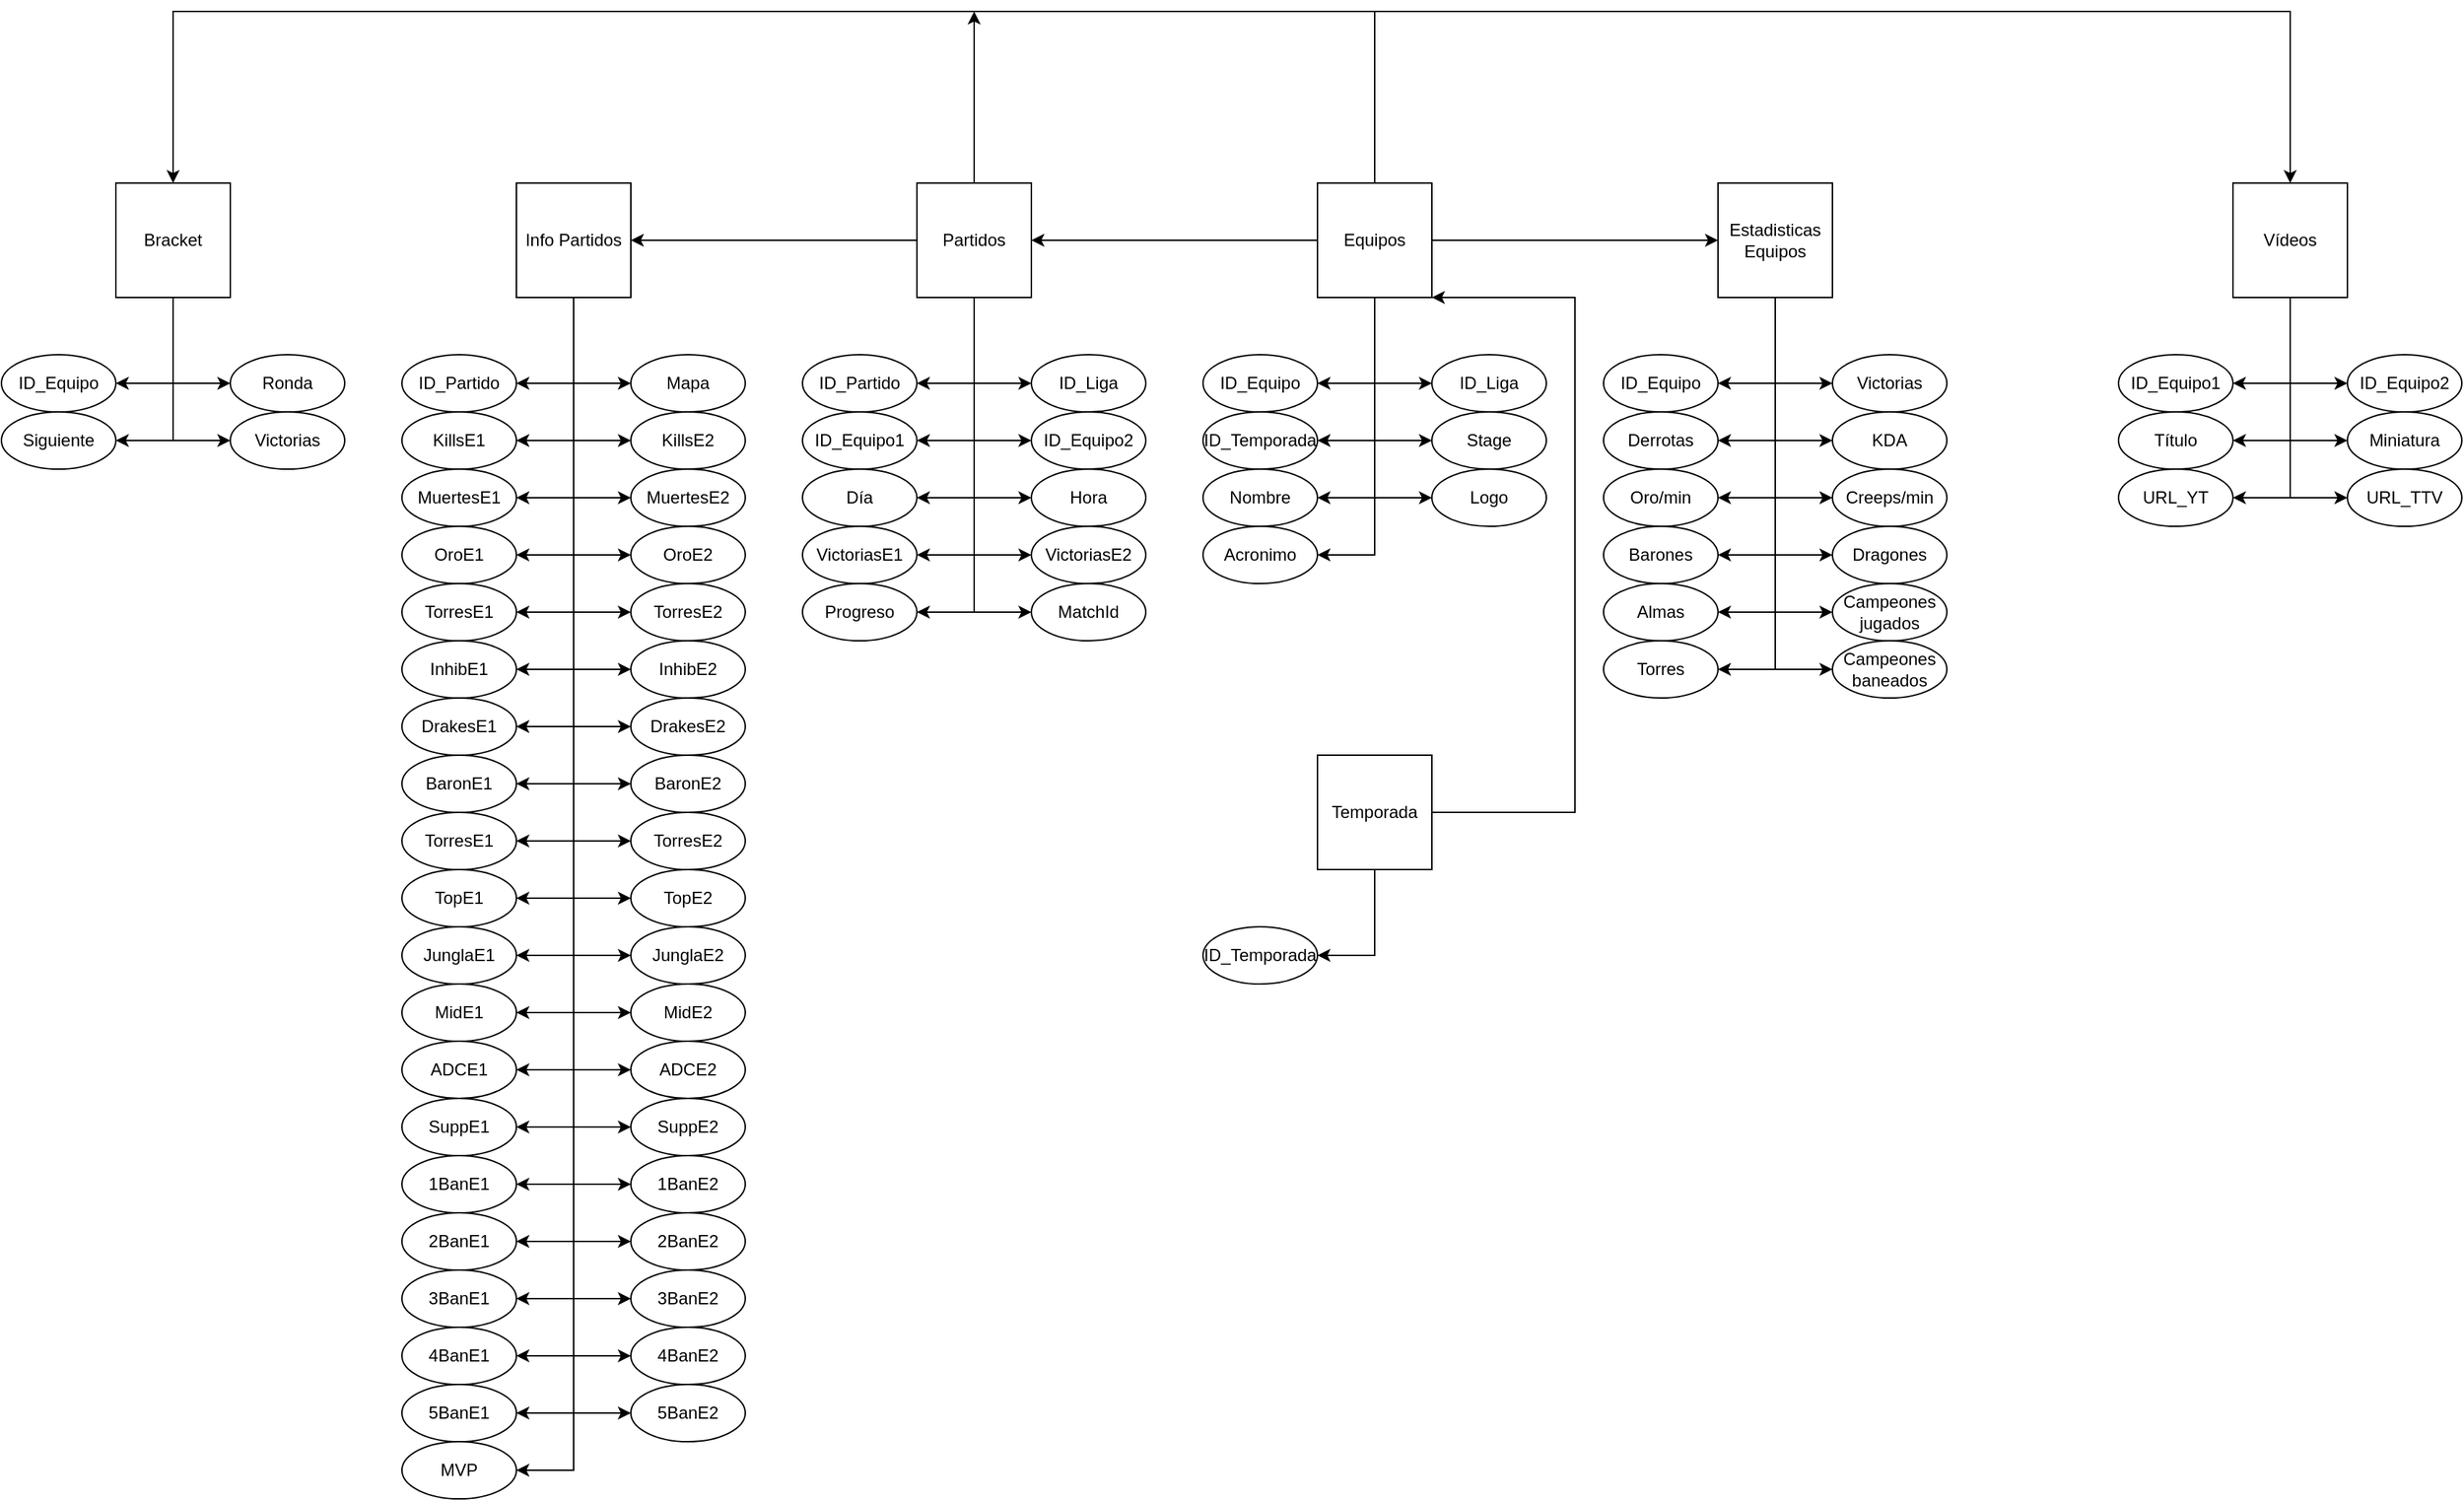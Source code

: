 <mxfile version="21.6.5" type="device">
  <diagram name="Entidad Relación" id="0u6aJtUoeR-ATOwxuQk9">
    <mxGraphModel dx="2568" dy="948" grid="1" gridSize="10" guides="1" tooltips="1" connect="1" arrows="1" fold="1" page="1" pageScale="1" pageWidth="827" pageHeight="1169" math="0" shadow="0">
      <root>
        <mxCell id="0" />
        <mxCell id="1" parent="0" />
        <mxCell id="FZm4dAVfLS0H3GK4Erbv-11" style="edgeStyle=orthogonalEdgeStyle;rounded=0;orthogonalLoop=1;jettySize=auto;html=1;entryX=1;entryY=0.5;entryDx=0;entryDy=0;" edge="1" parent="1" source="FZm4dAVfLS0H3GK4Erbv-1" target="FZm4dAVfLS0H3GK4Erbv-2">
          <mxGeometry relative="1" as="geometry" />
        </mxCell>
        <mxCell id="FZm4dAVfLS0H3GK4Erbv-12" style="edgeStyle=orthogonalEdgeStyle;rounded=0;orthogonalLoop=1;jettySize=auto;html=1;entryX=0;entryY=0.5;entryDx=0;entryDy=0;" edge="1" parent="1" source="FZm4dAVfLS0H3GK4Erbv-1" target="FZm4dAVfLS0H3GK4Erbv-3">
          <mxGeometry relative="1" as="geometry" />
        </mxCell>
        <mxCell id="FZm4dAVfLS0H3GK4Erbv-13" style="edgeStyle=orthogonalEdgeStyle;rounded=0;orthogonalLoop=1;jettySize=auto;html=1;entryX=0;entryY=0.5;entryDx=0;entryDy=0;" edge="1" parent="1" source="FZm4dAVfLS0H3GK4Erbv-1" target="FZm4dAVfLS0H3GK4Erbv-9">
          <mxGeometry relative="1" as="geometry" />
        </mxCell>
        <mxCell id="FZm4dAVfLS0H3GK4Erbv-14" style="edgeStyle=orthogonalEdgeStyle;rounded=0;orthogonalLoop=1;jettySize=auto;html=1;entryX=0;entryY=0.5;entryDx=0;entryDy=0;" edge="1" parent="1" source="FZm4dAVfLS0H3GK4Erbv-1" target="FZm4dAVfLS0H3GK4Erbv-5">
          <mxGeometry relative="1" as="geometry" />
        </mxCell>
        <mxCell id="FZm4dAVfLS0H3GK4Erbv-15" style="edgeStyle=orthogonalEdgeStyle;rounded=0;orthogonalLoop=1;jettySize=auto;html=1;entryX=1;entryY=0.5;entryDx=0;entryDy=0;" edge="1" parent="1" source="FZm4dAVfLS0H3GK4Erbv-1" target="FZm4dAVfLS0H3GK4Erbv-4">
          <mxGeometry relative="1" as="geometry" />
        </mxCell>
        <mxCell id="FZm4dAVfLS0H3GK4Erbv-16" style="edgeStyle=orthogonalEdgeStyle;rounded=0;orthogonalLoop=1;jettySize=auto;html=1;entryX=1;entryY=0.5;entryDx=0;entryDy=0;" edge="1" parent="1" source="FZm4dAVfLS0H3GK4Erbv-1" target="FZm4dAVfLS0H3GK4Erbv-6">
          <mxGeometry relative="1" as="geometry" />
        </mxCell>
        <mxCell id="FZm4dAVfLS0H3GK4Erbv-44" style="edgeStyle=orthogonalEdgeStyle;rounded=0;orthogonalLoop=1;jettySize=auto;html=1;entryX=0;entryY=0.5;entryDx=0;entryDy=0;" edge="1" parent="1" source="FZm4dAVfLS0H3GK4Erbv-1" target="FZm4dAVfLS0H3GK4Erbv-10">
          <mxGeometry relative="1" as="geometry" />
        </mxCell>
        <mxCell id="FZm4dAVfLS0H3GK4Erbv-72" style="edgeStyle=orthogonalEdgeStyle;rounded=0;orthogonalLoop=1;jettySize=auto;html=1;entryX=1;entryY=0.5;entryDx=0;entryDy=0;" edge="1" parent="1" source="FZm4dAVfLS0H3GK4Erbv-1" target="FZm4dAVfLS0H3GK4Erbv-58">
          <mxGeometry relative="1" as="geometry" />
        </mxCell>
        <mxCell id="FZm4dAVfLS0H3GK4Erbv-162" style="edgeStyle=orthogonalEdgeStyle;rounded=0;orthogonalLoop=1;jettySize=auto;html=1;entryX=0.5;entryY=0;entryDx=0;entryDy=0;" edge="1" parent="1" source="FZm4dAVfLS0H3GK4Erbv-1" target="FZm4dAVfLS0H3GK4Erbv-159">
          <mxGeometry relative="1" as="geometry">
            <Array as="points">
              <mxPoint x="240" y="40" />
              <mxPoint x="880" y="40" />
            </Array>
          </mxGeometry>
        </mxCell>
        <mxCell id="FZm4dAVfLS0H3GK4Erbv-176" style="edgeStyle=orthogonalEdgeStyle;rounded=0;orthogonalLoop=1;jettySize=auto;html=1;entryX=0.5;entryY=0;entryDx=0;entryDy=0;" edge="1" parent="1" source="FZm4dAVfLS0H3GK4Erbv-1" target="FZm4dAVfLS0H3GK4Erbv-173">
          <mxGeometry relative="1" as="geometry">
            <Array as="points">
              <mxPoint x="240" y="40" />
              <mxPoint x="-600" y="40" />
            </Array>
          </mxGeometry>
        </mxCell>
        <mxCell id="FZm4dAVfLS0H3GK4Erbv-188" style="edgeStyle=orthogonalEdgeStyle;rounded=0;orthogonalLoop=1;jettySize=auto;html=1;entryX=1;entryY=0.5;entryDx=0;entryDy=0;" edge="1" parent="1" source="FZm4dAVfLS0H3GK4Erbv-1" target="FZm4dAVfLS0H3GK4Erbv-187">
          <mxGeometry relative="1" as="geometry" />
        </mxCell>
        <mxCell id="FZm4dAVfLS0H3GK4Erbv-1" value="Equipos" style="whiteSpace=wrap;html=1;aspect=fixed;" vertex="1" parent="1">
          <mxGeometry x="200" y="160" width="80" height="80" as="geometry" />
        </mxCell>
        <mxCell id="FZm4dAVfLS0H3GK4Erbv-2" value="ID_Equipo" style="ellipse;whiteSpace=wrap;html=1;" vertex="1" parent="1">
          <mxGeometry x="120" y="280" width="80" height="40" as="geometry" />
        </mxCell>
        <mxCell id="FZm4dAVfLS0H3GK4Erbv-3" value="ID_Liga" style="ellipse;whiteSpace=wrap;html=1;" vertex="1" parent="1">
          <mxGeometry x="280" y="280" width="80" height="40" as="geometry" />
        </mxCell>
        <mxCell id="FZm4dAVfLS0H3GK4Erbv-4" value="Nombre" style="ellipse;whiteSpace=wrap;html=1;" vertex="1" parent="1">
          <mxGeometry x="120" y="360" width="80" height="40" as="geometry" />
        </mxCell>
        <mxCell id="FZm4dAVfLS0H3GK4Erbv-5" value="Logo" style="ellipse;whiteSpace=wrap;html=1;" vertex="1" parent="1">
          <mxGeometry x="280" y="360" width="80" height="40" as="geometry" />
        </mxCell>
        <mxCell id="FZm4dAVfLS0H3GK4Erbv-6" value="Acronimo" style="ellipse;whiteSpace=wrap;html=1;" vertex="1" parent="1">
          <mxGeometry x="120" y="400" width="80" height="40" as="geometry" />
        </mxCell>
        <mxCell id="FZm4dAVfLS0H3GK4Erbv-9" value="Stage" style="ellipse;whiteSpace=wrap;html=1;" vertex="1" parent="1">
          <mxGeometry x="280" y="320" width="80" height="40" as="geometry" />
        </mxCell>
        <mxCell id="FZm4dAVfLS0H3GK4Erbv-29" style="edgeStyle=orthogonalEdgeStyle;rounded=0;orthogonalLoop=1;jettySize=auto;html=1;entryX=1;entryY=0.5;entryDx=0;entryDy=0;" edge="1" parent="1" source="FZm4dAVfLS0H3GK4Erbv-10" target="FZm4dAVfLS0H3GK4Erbv-17">
          <mxGeometry relative="1" as="geometry" />
        </mxCell>
        <mxCell id="FZm4dAVfLS0H3GK4Erbv-30" style="edgeStyle=orthogonalEdgeStyle;rounded=0;orthogonalLoop=1;jettySize=auto;html=1;entryX=0;entryY=0.5;entryDx=0;entryDy=0;" edge="1" parent="1" source="FZm4dAVfLS0H3GK4Erbv-10" target="FZm4dAVfLS0H3GK4Erbv-18">
          <mxGeometry relative="1" as="geometry" />
        </mxCell>
        <mxCell id="FZm4dAVfLS0H3GK4Erbv-31" style="edgeStyle=orthogonalEdgeStyle;rounded=0;orthogonalLoop=1;jettySize=auto;html=1;entryX=1;entryY=0.5;entryDx=0;entryDy=0;" edge="1" parent="1" source="FZm4dAVfLS0H3GK4Erbv-10" target="FZm4dAVfLS0H3GK4Erbv-19">
          <mxGeometry relative="1" as="geometry" />
        </mxCell>
        <mxCell id="FZm4dAVfLS0H3GK4Erbv-32" style="edgeStyle=orthogonalEdgeStyle;rounded=0;orthogonalLoop=1;jettySize=auto;html=1;entryX=1;entryY=0.5;entryDx=0;entryDy=0;" edge="1" parent="1" source="FZm4dAVfLS0H3GK4Erbv-10" target="FZm4dAVfLS0H3GK4Erbv-21">
          <mxGeometry relative="1" as="geometry" />
        </mxCell>
        <mxCell id="FZm4dAVfLS0H3GK4Erbv-33" style="edgeStyle=orthogonalEdgeStyle;rounded=0;orthogonalLoop=1;jettySize=auto;html=1;entryX=1;entryY=0.5;entryDx=0;entryDy=0;" edge="1" parent="1" source="FZm4dAVfLS0H3GK4Erbv-10" target="FZm4dAVfLS0H3GK4Erbv-23">
          <mxGeometry relative="1" as="geometry" />
        </mxCell>
        <mxCell id="FZm4dAVfLS0H3GK4Erbv-34" style="edgeStyle=orthogonalEdgeStyle;rounded=0;orthogonalLoop=1;jettySize=auto;html=1;entryX=1;entryY=0.5;entryDx=0;entryDy=0;" edge="1" parent="1" source="FZm4dAVfLS0H3GK4Erbv-10" target="FZm4dAVfLS0H3GK4Erbv-25">
          <mxGeometry relative="1" as="geometry" />
        </mxCell>
        <mxCell id="FZm4dAVfLS0H3GK4Erbv-35" style="edgeStyle=orthogonalEdgeStyle;rounded=0;orthogonalLoop=1;jettySize=auto;html=1;entryX=1;entryY=0.5;entryDx=0;entryDy=0;" edge="1" parent="1" source="FZm4dAVfLS0H3GK4Erbv-10" target="FZm4dAVfLS0H3GK4Erbv-27">
          <mxGeometry relative="1" as="geometry" />
        </mxCell>
        <mxCell id="FZm4dAVfLS0H3GK4Erbv-36" style="edgeStyle=orthogonalEdgeStyle;rounded=0;orthogonalLoop=1;jettySize=auto;html=1;entryX=0;entryY=0.5;entryDx=0;entryDy=0;" edge="1" parent="1" source="FZm4dAVfLS0H3GK4Erbv-10" target="FZm4dAVfLS0H3GK4Erbv-22">
          <mxGeometry relative="1" as="geometry" />
        </mxCell>
        <mxCell id="FZm4dAVfLS0H3GK4Erbv-37" style="edgeStyle=orthogonalEdgeStyle;rounded=0;orthogonalLoop=1;jettySize=auto;html=1;entryX=0;entryY=0.5;entryDx=0;entryDy=0;" edge="1" parent="1" source="FZm4dAVfLS0H3GK4Erbv-10" target="FZm4dAVfLS0H3GK4Erbv-20">
          <mxGeometry relative="1" as="geometry" />
        </mxCell>
        <mxCell id="FZm4dAVfLS0H3GK4Erbv-38" style="edgeStyle=orthogonalEdgeStyle;rounded=0;orthogonalLoop=1;jettySize=auto;html=1;entryX=0;entryY=0.5;entryDx=0;entryDy=0;" edge="1" parent="1" source="FZm4dAVfLS0H3GK4Erbv-10" target="FZm4dAVfLS0H3GK4Erbv-24">
          <mxGeometry relative="1" as="geometry" />
        </mxCell>
        <mxCell id="FZm4dAVfLS0H3GK4Erbv-42" style="edgeStyle=orthogonalEdgeStyle;rounded=0;orthogonalLoop=1;jettySize=auto;html=1;entryX=0;entryY=0.5;entryDx=0;entryDy=0;" edge="1" parent="1" source="FZm4dAVfLS0H3GK4Erbv-10" target="FZm4dAVfLS0H3GK4Erbv-40">
          <mxGeometry relative="1" as="geometry" />
        </mxCell>
        <mxCell id="FZm4dAVfLS0H3GK4Erbv-96" style="edgeStyle=orthogonalEdgeStyle;rounded=0;orthogonalLoop=1;jettySize=auto;html=1;entryX=0;entryY=0.5;entryDx=0;entryDy=0;" edge="1" parent="1" source="FZm4dAVfLS0H3GK4Erbv-10" target="FZm4dAVfLS0H3GK4Erbv-41">
          <mxGeometry relative="1" as="geometry" />
        </mxCell>
        <mxCell id="FZm4dAVfLS0H3GK4Erbv-10" value="Estadisticas&lt;br&gt;Equipos" style="whiteSpace=wrap;html=1;aspect=fixed;" vertex="1" parent="1">
          <mxGeometry x="480" y="160" width="80" height="80" as="geometry" />
        </mxCell>
        <mxCell id="FZm4dAVfLS0H3GK4Erbv-17" value="ID_Equipo" style="ellipse;whiteSpace=wrap;html=1;" vertex="1" parent="1">
          <mxGeometry x="400" y="280" width="80" height="40" as="geometry" />
        </mxCell>
        <mxCell id="FZm4dAVfLS0H3GK4Erbv-18" value="Victorias" style="ellipse;whiteSpace=wrap;html=1;" vertex="1" parent="1">
          <mxGeometry x="560" y="280" width="80" height="40" as="geometry" />
        </mxCell>
        <mxCell id="FZm4dAVfLS0H3GK4Erbv-19" value="Derrotas" style="ellipse;whiteSpace=wrap;html=1;" vertex="1" parent="1">
          <mxGeometry x="400" y="320" width="80" height="40" as="geometry" />
        </mxCell>
        <mxCell id="FZm4dAVfLS0H3GK4Erbv-20" value="Creeps/min" style="ellipse;whiteSpace=wrap;html=1;" vertex="1" parent="1">
          <mxGeometry x="560" y="360" width="80" height="40" as="geometry" />
        </mxCell>
        <mxCell id="FZm4dAVfLS0H3GK4Erbv-21" value="Oro/min" style="ellipse;whiteSpace=wrap;html=1;" vertex="1" parent="1">
          <mxGeometry x="400" y="360" width="80" height="40" as="geometry" />
        </mxCell>
        <mxCell id="FZm4dAVfLS0H3GK4Erbv-22" value="KDA" style="ellipse;whiteSpace=wrap;html=1;" vertex="1" parent="1">
          <mxGeometry x="560" y="320" width="80" height="40" as="geometry" />
        </mxCell>
        <mxCell id="FZm4dAVfLS0H3GK4Erbv-23" value="Barones" style="ellipse;whiteSpace=wrap;html=1;" vertex="1" parent="1">
          <mxGeometry x="400" y="400" width="80" height="40" as="geometry" />
        </mxCell>
        <mxCell id="FZm4dAVfLS0H3GK4Erbv-24" value="Dragones" style="ellipse;whiteSpace=wrap;html=1;" vertex="1" parent="1">
          <mxGeometry x="560" y="400" width="80" height="40" as="geometry" />
        </mxCell>
        <mxCell id="FZm4dAVfLS0H3GK4Erbv-25" value="Almas" style="ellipse;whiteSpace=wrap;html=1;" vertex="1" parent="1">
          <mxGeometry x="400" y="440" width="80" height="40" as="geometry" />
        </mxCell>
        <mxCell id="FZm4dAVfLS0H3GK4Erbv-27" value="Torres" style="ellipse;whiteSpace=wrap;html=1;" vertex="1" parent="1">
          <mxGeometry x="400" y="480" width="80" height="40" as="geometry" />
        </mxCell>
        <mxCell id="FZm4dAVfLS0H3GK4Erbv-40" value="Campeones jugados" style="ellipse;whiteSpace=wrap;html=1;" vertex="1" parent="1">
          <mxGeometry x="560" y="440" width="80" height="40" as="geometry" />
        </mxCell>
        <mxCell id="FZm4dAVfLS0H3GK4Erbv-41" value="Campeones baneados" style="ellipse;whiteSpace=wrap;html=1;" vertex="1" parent="1">
          <mxGeometry x="560" y="480" width="80" height="40" as="geometry" />
        </mxCell>
        <mxCell id="FZm4dAVfLS0H3GK4Erbv-45" style="edgeStyle=orthogonalEdgeStyle;rounded=0;orthogonalLoop=1;jettySize=auto;html=1;entryX=1;entryY=0.5;entryDx=0;entryDy=0;" edge="1" parent="1" source="FZm4dAVfLS0H3GK4Erbv-58" target="FZm4dAVfLS0H3GK4Erbv-59">
          <mxGeometry relative="1" as="geometry" />
        </mxCell>
        <mxCell id="FZm4dAVfLS0H3GK4Erbv-46" style="edgeStyle=orthogonalEdgeStyle;rounded=0;orthogonalLoop=1;jettySize=auto;html=1;entryX=0;entryY=0.5;entryDx=0;entryDy=0;" edge="1" parent="1" source="FZm4dAVfLS0H3GK4Erbv-58" target="FZm4dAVfLS0H3GK4Erbv-60">
          <mxGeometry relative="1" as="geometry" />
        </mxCell>
        <mxCell id="FZm4dAVfLS0H3GK4Erbv-47" style="edgeStyle=orthogonalEdgeStyle;rounded=0;orthogonalLoop=1;jettySize=auto;html=1;entryX=1;entryY=0.5;entryDx=0;entryDy=0;" edge="1" parent="1" source="FZm4dAVfLS0H3GK4Erbv-58" target="FZm4dAVfLS0H3GK4Erbv-61">
          <mxGeometry relative="1" as="geometry" />
        </mxCell>
        <mxCell id="FZm4dAVfLS0H3GK4Erbv-48" style="edgeStyle=orthogonalEdgeStyle;rounded=0;orthogonalLoop=1;jettySize=auto;html=1;entryX=1;entryY=0.5;entryDx=0;entryDy=0;" edge="1" parent="1" source="FZm4dAVfLS0H3GK4Erbv-58" target="FZm4dAVfLS0H3GK4Erbv-63">
          <mxGeometry relative="1" as="geometry" />
        </mxCell>
        <mxCell id="FZm4dAVfLS0H3GK4Erbv-49" style="edgeStyle=orthogonalEdgeStyle;rounded=0;orthogonalLoop=1;jettySize=auto;html=1;entryX=1;entryY=0.5;entryDx=0;entryDy=0;" edge="1" parent="1" source="FZm4dAVfLS0H3GK4Erbv-58" target="FZm4dAVfLS0H3GK4Erbv-65">
          <mxGeometry relative="1" as="geometry" />
        </mxCell>
        <mxCell id="FZm4dAVfLS0H3GK4Erbv-52" style="edgeStyle=orthogonalEdgeStyle;rounded=0;orthogonalLoop=1;jettySize=auto;html=1;entryX=0;entryY=0.5;entryDx=0;entryDy=0;" edge="1" parent="1" source="FZm4dAVfLS0H3GK4Erbv-58" target="FZm4dAVfLS0H3GK4Erbv-64">
          <mxGeometry relative="1" as="geometry" />
        </mxCell>
        <mxCell id="FZm4dAVfLS0H3GK4Erbv-53" style="edgeStyle=orthogonalEdgeStyle;rounded=0;orthogonalLoop=1;jettySize=auto;html=1;entryX=0;entryY=0.5;entryDx=0;entryDy=0;" edge="1" parent="1" source="FZm4dAVfLS0H3GK4Erbv-58" target="FZm4dAVfLS0H3GK4Erbv-62">
          <mxGeometry relative="1" as="geometry" />
        </mxCell>
        <mxCell id="FZm4dAVfLS0H3GK4Erbv-55" style="edgeStyle=orthogonalEdgeStyle;rounded=0;orthogonalLoop=1;jettySize=auto;html=1;entryX=0;entryY=0.5;entryDx=0;entryDy=0;" edge="1" parent="1" source="FZm4dAVfLS0H3GK4Erbv-58" target="FZm4dAVfLS0H3GK4Erbv-69">
          <mxGeometry relative="1" as="geometry" />
        </mxCell>
        <mxCell id="FZm4dAVfLS0H3GK4Erbv-73" style="edgeStyle=orthogonalEdgeStyle;rounded=0;orthogonalLoop=1;jettySize=auto;html=1;entryX=1;entryY=0.5;entryDx=0;entryDy=0;" edge="1" parent="1" source="FZm4dAVfLS0H3GK4Erbv-58" target="FZm4dAVfLS0H3GK4Erbv-66">
          <mxGeometry relative="1" as="geometry" />
        </mxCell>
        <mxCell id="FZm4dAVfLS0H3GK4Erbv-75" style="edgeStyle=orthogonalEdgeStyle;rounded=0;orthogonalLoop=1;jettySize=auto;html=1;entryX=0;entryY=0.5;entryDx=0;entryDy=0;" edge="1" parent="1" source="FZm4dAVfLS0H3GK4Erbv-58" target="FZm4dAVfLS0H3GK4Erbv-67">
          <mxGeometry relative="1" as="geometry" />
        </mxCell>
        <mxCell id="FZm4dAVfLS0H3GK4Erbv-77" style="edgeStyle=orthogonalEdgeStyle;rounded=0;orthogonalLoop=1;jettySize=auto;html=1;entryX=1;entryY=0.5;entryDx=0;entryDy=0;" edge="1" parent="1" source="FZm4dAVfLS0H3GK4Erbv-58" target="FZm4dAVfLS0H3GK4Erbv-76">
          <mxGeometry relative="1" as="geometry" />
        </mxCell>
        <mxCell id="FZm4dAVfLS0H3GK4Erbv-177" style="edgeStyle=orthogonalEdgeStyle;rounded=0;orthogonalLoop=1;jettySize=auto;html=1;" edge="1" parent="1" source="FZm4dAVfLS0H3GK4Erbv-58">
          <mxGeometry relative="1" as="geometry">
            <mxPoint x="-40" y="40.0" as="targetPoint" />
          </mxGeometry>
        </mxCell>
        <mxCell id="FZm4dAVfLS0H3GK4Erbv-58" value="Partidos" style="whiteSpace=wrap;html=1;aspect=fixed;" vertex="1" parent="1">
          <mxGeometry x="-80" y="160" width="80" height="80" as="geometry" />
        </mxCell>
        <mxCell id="FZm4dAVfLS0H3GK4Erbv-59" value="ID_Equipo1" style="ellipse;whiteSpace=wrap;html=1;" vertex="1" parent="1">
          <mxGeometry x="-160" y="320" width="80" height="40" as="geometry" />
        </mxCell>
        <mxCell id="FZm4dAVfLS0H3GK4Erbv-60" value="ID_Equipo2" style="ellipse;whiteSpace=wrap;html=1;" vertex="1" parent="1">
          <mxGeometry y="320" width="80" height="40" as="geometry" />
        </mxCell>
        <mxCell id="FZm4dAVfLS0H3GK4Erbv-61" value="Día" style="ellipse;whiteSpace=wrap;html=1;" vertex="1" parent="1">
          <mxGeometry x="-160" y="360" width="80" height="40" as="geometry" />
        </mxCell>
        <mxCell id="FZm4dAVfLS0H3GK4Erbv-62" value="VictoriasE2" style="ellipse;whiteSpace=wrap;html=1;" vertex="1" parent="1">
          <mxGeometry y="400" width="80" height="40" as="geometry" />
        </mxCell>
        <mxCell id="FZm4dAVfLS0H3GK4Erbv-63" value="VictoriasE1" style="ellipse;whiteSpace=wrap;html=1;" vertex="1" parent="1">
          <mxGeometry x="-160" y="400" width="80" height="40" as="geometry" />
        </mxCell>
        <mxCell id="FZm4dAVfLS0H3GK4Erbv-64" value="Hora" style="ellipse;whiteSpace=wrap;html=1;" vertex="1" parent="1">
          <mxGeometry y="360" width="80" height="40" as="geometry" />
        </mxCell>
        <mxCell id="FZm4dAVfLS0H3GK4Erbv-65" value="Progreso" style="ellipse;whiteSpace=wrap;html=1;" vertex="1" parent="1">
          <mxGeometry x="-160" y="440" width="80" height="40" as="geometry" />
        </mxCell>
        <mxCell id="FZm4dAVfLS0H3GK4Erbv-66" value="ID_Partido" style="ellipse;whiteSpace=wrap;html=1;" vertex="1" parent="1">
          <mxGeometry x="-160" y="280" width="80" height="40" as="geometry" />
        </mxCell>
        <mxCell id="FZm4dAVfLS0H3GK4Erbv-67" value="ID_Liga" style="ellipse;whiteSpace=wrap;html=1;" vertex="1" parent="1">
          <mxGeometry y="280" width="80" height="40" as="geometry" />
        </mxCell>
        <mxCell id="FZm4dAVfLS0H3GK4Erbv-69" value="MatchId" style="ellipse;whiteSpace=wrap;html=1;" vertex="1" parent="1">
          <mxGeometry y="440" width="80" height="40" as="geometry" />
        </mxCell>
        <mxCell id="FZm4dAVfLS0H3GK4Erbv-118" style="edgeStyle=orthogonalEdgeStyle;rounded=0;orthogonalLoop=1;jettySize=auto;html=1;entryX=0;entryY=0.5;entryDx=0;entryDy=0;" edge="1" parent="1" source="FZm4dAVfLS0H3GK4Erbv-76" target="FZm4dAVfLS0H3GK4Erbv-86">
          <mxGeometry relative="1" as="geometry" />
        </mxCell>
        <mxCell id="FZm4dAVfLS0H3GK4Erbv-119" style="edgeStyle=orthogonalEdgeStyle;rounded=0;orthogonalLoop=1;jettySize=auto;html=1;entryX=0;entryY=0.5;entryDx=0;entryDy=0;" edge="1" parent="1" source="FZm4dAVfLS0H3GK4Erbv-76" target="FZm4dAVfLS0H3GK4Erbv-79">
          <mxGeometry relative="1" as="geometry" />
        </mxCell>
        <mxCell id="FZm4dAVfLS0H3GK4Erbv-120" style="edgeStyle=orthogonalEdgeStyle;rounded=0;orthogonalLoop=1;jettySize=auto;html=1;entryX=0;entryY=0.5;entryDx=0;entryDy=0;" edge="1" parent="1" source="FZm4dAVfLS0H3GK4Erbv-76" target="FZm4dAVfLS0H3GK4Erbv-83">
          <mxGeometry relative="1" as="geometry" />
        </mxCell>
        <mxCell id="FZm4dAVfLS0H3GK4Erbv-121" style="edgeStyle=orthogonalEdgeStyle;rounded=0;orthogonalLoop=1;jettySize=auto;html=1;entryX=0;entryY=0.5;entryDx=0;entryDy=0;" edge="1" parent="1" source="FZm4dAVfLS0H3GK4Erbv-76" target="FZm4dAVfLS0H3GK4Erbv-81">
          <mxGeometry relative="1" as="geometry" />
        </mxCell>
        <mxCell id="FZm4dAVfLS0H3GK4Erbv-122" style="edgeStyle=orthogonalEdgeStyle;rounded=0;orthogonalLoop=1;jettySize=auto;html=1;entryX=0;entryY=0.5;entryDx=0;entryDy=0;" edge="1" parent="1" source="FZm4dAVfLS0H3GK4Erbv-76" target="FZm4dAVfLS0H3GK4Erbv-87">
          <mxGeometry relative="1" as="geometry" />
        </mxCell>
        <mxCell id="FZm4dAVfLS0H3GK4Erbv-123" style="edgeStyle=orthogonalEdgeStyle;rounded=0;orthogonalLoop=1;jettySize=auto;html=1;entryX=0;entryY=0.5;entryDx=0;entryDy=0;" edge="1" parent="1" source="FZm4dAVfLS0H3GK4Erbv-76" target="FZm4dAVfLS0H3GK4Erbv-89">
          <mxGeometry relative="1" as="geometry" />
        </mxCell>
        <mxCell id="FZm4dAVfLS0H3GK4Erbv-124" style="edgeStyle=orthogonalEdgeStyle;rounded=0;orthogonalLoop=1;jettySize=auto;html=1;entryX=0;entryY=0.5;entryDx=0;entryDy=0;" edge="1" parent="1" source="FZm4dAVfLS0H3GK4Erbv-76" target="FZm4dAVfLS0H3GK4Erbv-93">
          <mxGeometry relative="1" as="geometry" />
        </mxCell>
        <mxCell id="FZm4dAVfLS0H3GK4Erbv-125" style="edgeStyle=orthogonalEdgeStyle;rounded=0;orthogonalLoop=1;jettySize=auto;html=1;entryX=0;entryY=0.5;entryDx=0;entryDy=0;" edge="1" parent="1" source="FZm4dAVfLS0H3GK4Erbv-76" target="FZm4dAVfLS0H3GK4Erbv-91">
          <mxGeometry relative="1" as="geometry" />
        </mxCell>
        <mxCell id="FZm4dAVfLS0H3GK4Erbv-126" style="edgeStyle=orthogonalEdgeStyle;rounded=0;orthogonalLoop=1;jettySize=auto;html=1;entryX=0;entryY=0.5;entryDx=0;entryDy=0;" edge="1" parent="1" source="FZm4dAVfLS0H3GK4Erbv-76" target="FZm4dAVfLS0H3GK4Erbv-95">
          <mxGeometry relative="1" as="geometry" />
        </mxCell>
        <mxCell id="FZm4dAVfLS0H3GK4Erbv-127" style="edgeStyle=orthogonalEdgeStyle;rounded=0;orthogonalLoop=1;jettySize=auto;html=1;entryX=0;entryY=0.5;entryDx=0;entryDy=0;" edge="1" parent="1" source="FZm4dAVfLS0H3GK4Erbv-76" target="FZm4dAVfLS0H3GK4Erbv-107">
          <mxGeometry relative="1" as="geometry" />
        </mxCell>
        <mxCell id="FZm4dAVfLS0H3GK4Erbv-128" style="edgeStyle=orthogonalEdgeStyle;rounded=0;orthogonalLoop=1;jettySize=auto;html=1;entryX=0;entryY=0.5;entryDx=0;entryDy=0;" edge="1" parent="1" source="FZm4dAVfLS0H3GK4Erbv-76" target="FZm4dAVfLS0H3GK4Erbv-108">
          <mxGeometry relative="1" as="geometry" />
        </mxCell>
        <mxCell id="FZm4dAVfLS0H3GK4Erbv-129" style="edgeStyle=orthogonalEdgeStyle;rounded=0;orthogonalLoop=1;jettySize=auto;html=1;entryX=0;entryY=0.5;entryDx=0;entryDy=0;" edge="1" parent="1" source="FZm4dAVfLS0H3GK4Erbv-76" target="FZm4dAVfLS0H3GK4Erbv-109">
          <mxGeometry relative="1" as="geometry" />
        </mxCell>
        <mxCell id="FZm4dAVfLS0H3GK4Erbv-130" style="edgeStyle=orthogonalEdgeStyle;rounded=0;orthogonalLoop=1;jettySize=auto;html=1;entryX=0;entryY=0.5;entryDx=0;entryDy=0;" edge="1" parent="1" source="FZm4dAVfLS0H3GK4Erbv-76" target="FZm4dAVfLS0H3GK4Erbv-110">
          <mxGeometry relative="1" as="geometry" />
        </mxCell>
        <mxCell id="FZm4dAVfLS0H3GK4Erbv-131" style="edgeStyle=orthogonalEdgeStyle;rounded=0;orthogonalLoop=1;jettySize=auto;html=1;entryX=0;entryY=0.5;entryDx=0;entryDy=0;" edge="1" parent="1" source="FZm4dAVfLS0H3GK4Erbv-76" target="FZm4dAVfLS0H3GK4Erbv-111">
          <mxGeometry relative="1" as="geometry" />
        </mxCell>
        <mxCell id="FZm4dAVfLS0H3GK4Erbv-132" style="edgeStyle=orthogonalEdgeStyle;rounded=0;orthogonalLoop=1;jettySize=auto;html=1;entryX=0;entryY=0.5;entryDx=0;entryDy=0;" edge="1" parent="1" source="FZm4dAVfLS0H3GK4Erbv-76" target="FZm4dAVfLS0H3GK4Erbv-112">
          <mxGeometry relative="1" as="geometry" />
        </mxCell>
        <mxCell id="FZm4dAVfLS0H3GK4Erbv-133" style="edgeStyle=orthogonalEdgeStyle;rounded=0;orthogonalLoop=1;jettySize=auto;html=1;entryX=0;entryY=0.5;entryDx=0;entryDy=0;" edge="1" parent="1" source="FZm4dAVfLS0H3GK4Erbv-76" target="FZm4dAVfLS0H3GK4Erbv-113">
          <mxGeometry relative="1" as="geometry" />
        </mxCell>
        <mxCell id="FZm4dAVfLS0H3GK4Erbv-134" style="edgeStyle=orthogonalEdgeStyle;rounded=0;orthogonalLoop=1;jettySize=auto;html=1;entryX=0;entryY=0.5;entryDx=0;entryDy=0;" edge="1" parent="1" source="FZm4dAVfLS0H3GK4Erbv-76" target="FZm4dAVfLS0H3GK4Erbv-114">
          <mxGeometry relative="1" as="geometry" />
        </mxCell>
        <mxCell id="FZm4dAVfLS0H3GK4Erbv-135" style="edgeStyle=orthogonalEdgeStyle;rounded=0;orthogonalLoop=1;jettySize=auto;html=1;entryX=0;entryY=0.5;entryDx=0;entryDy=0;" edge="1" parent="1" source="FZm4dAVfLS0H3GK4Erbv-76" target="FZm4dAVfLS0H3GK4Erbv-115">
          <mxGeometry relative="1" as="geometry" />
        </mxCell>
        <mxCell id="FZm4dAVfLS0H3GK4Erbv-136" style="edgeStyle=orthogonalEdgeStyle;rounded=0;orthogonalLoop=1;jettySize=auto;html=1;entryX=0;entryY=0.5;entryDx=0;entryDy=0;" edge="1" parent="1" source="FZm4dAVfLS0H3GK4Erbv-76" target="FZm4dAVfLS0H3GK4Erbv-116">
          <mxGeometry relative="1" as="geometry" />
        </mxCell>
        <mxCell id="FZm4dAVfLS0H3GK4Erbv-137" style="edgeStyle=orthogonalEdgeStyle;rounded=0;orthogonalLoop=1;jettySize=auto;html=1;entryX=1;entryY=0.5;entryDx=0;entryDy=0;" edge="1" parent="1" source="FZm4dAVfLS0H3GK4Erbv-76" target="FZm4dAVfLS0H3GK4Erbv-106">
          <mxGeometry relative="1" as="geometry" />
        </mxCell>
        <mxCell id="FZm4dAVfLS0H3GK4Erbv-138" style="edgeStyle=orthogonalEdgeStyle;rounded=0;orthogonalLoop=1;jettySize=auto;html=1;entryX=1;entryY=0.5;entryDx=0;entryDy=0;" edge="1" parent="1" source="FZm4dAVfLS0H3GK4Erbv-76" target="FZm4dAVfLS0H3GK4Erbv-105">
          <mxGeometry relative="1" as="geometry" />
        </mxCell>
        <mxCell id="FZm4dAVfLS0H3GK4Erbv-139" style="edgeStyle=orthogonalEdgeStyle;rounded=0;orthogonalLoop=1;jettySize=auto;html=1;entryX=1;entryY=0.5;entryDx=0;entryDy=0;" edge="1" parent="1" source="FZm4dAVfLS0H3GK4Erbv-76" target="FZm4dAVfLS0H3GK4Erbv-104">
          <mxGeometry relative="1" as="geometry" />
        </mxCell>
        <mxCell id="FZm4dAVfLS0H3GK4Erbv-140" style="edgeStyle=orthogonalEdgeStyle;rounded=0;orthogonalLoop=1;jettySize=auto;html=1;entryX=1;entryY=0.5;entryDx=0;entryDy=0;" edge="1" parent="1" source="FZm4dAVfLS0H3GK4Erbv-76" target="FZm4dAVfLS0H3GK4Erbv-103">
          <mxGeometry relative="1" as="geometry" />
        </mxCell>
        <mxCell id="FZm4dAVfLS0H3GK4Erbv-141" style="edgeStyle=orthogonalEdgeStyle;rounded=0;orthogonalLoop=1;jettySize=auto;html=1;entryX=1;entryY=0.5;entryDx=0;entryDy=0;" edge="1" parent="1" source="FZm4dAVfLS0H3GK4Erbv-76" target="FZm4dAVfLS0H3GK4Erbv-102">
          <mxGeometry relative="1" as="geometry" />
        </mxCell>
        <mxCell id="FZm4dAVfLS0H3GK4Erbv-142" style="edgeStyle=orthogonalEdgeStyle;rounded=0;orthogonalLoop=1;jettySize=auto;html=1;entryX=1;entryY=0.5;entryDx=0;entryDy=0;" edge="1" parent="1" source="FZm4dAVfLS0H3GK4Erbv-76" target="FZm4dAVfLS0H3GK4Erbv-101">
          <mxGeometry relative="1" as="geometry" />
        </mxCell>
        <mxCell id="FZm4dAVfLS0H3GK4Erbv-143" style="edgeStyle=orthogonalEdgeStyle;rounded=0;orthogonalLoop=1;jettySize=auto;html=1;entryX=1;entryY=0.5;entryDx=0;entryDy=0;" edge="1" parent="1" source="FZm4dAVfLS0H3GK4Erbv-76" target="FZm4dAVfLS0H3GK4Erbv-100">
          <mxGeometry relative="1" as="geometry" />
        </mxCell>
        <mxCell id="FZm4dAVfLS0H3GK4Erbv-144" style="edgeStyle=orthogonalEdgeStyle;rounded=0;orthogonalLoop=1;jettySize=auto;html=1;entryX=1;entryY=0.5;entryDx=0;entryDy=0;" edge="1" parent="1" source="FZm4dAVfLS0H3GK4Erbv-76" target="FZm4dAVfLS0H3GK4Erbv-99">
          <mxGeometry relative="1" as="geometry" />
        </mxCell>
        <mxCell id="FZm4dAVfLS0H3GK4Erbv-145" style="edgeStyle=orthogonalEdgeStyle;rounded=0;orthogonalLoop=1;jettySize=auto;html=1;entryX=1;entryY=0.5;entryDx=0;entryDy=0;" edge="1" parent="1" source="FZm4dAVfLS0H3GK4Erbv-76" target="FZm4dAVfLS0H3GK4Erbv-98">
          <mxGeometry relative="1" as="geometry" />
        </mxCell>
        <mxCell id="FZm4dAVfLS0H3GK4Erbv-146" style="edgeStyle=orthogonalEdgeStyle;rounded=0;orthogonalLoop=1;jettySize=auto;html=1;entryX=1;entryY=0.5;entryDx=0;entryDy=0;" edge="1" parent="1" source="FZm4dAVfLS0H3GK4Erbv-76" target="FZm4dAVfLS0H3GK4Erbv-97">
          <mxGeometry relative="1" as="geometry" />
        </mxCell>
        <mxCell id="FZm4dAVfLS0H3GK4Erbv-147" style="edgeStyle=orthogonalEdgeStyle;rounded=0;orthogonalLoop=1;jettySize=auto;html=1;entryX=1;entryY=0.5;entryDx=0;entryDy=0;" edge="1" parent="1" source="FZm4dAVfLS0H3GK4Erbv-76" target="FZm4dAVfLS0H3GK4Erbv-94">
          <mxGeometry relative="1" as="geometry" />
        </mxCell>
        <mxCell id="FZm4dAVfLS0H3GK4Erbv-148" style="edgeStyle=orthogonalEdgeStyle;rounded=0;orthogonalLoop=1;jettySize=auto;html=1;entryX=1;entryY=0.5;entryDx=0;entryDy=0;" edge="1" parent="1" source="FZm4dAVfLS0H3GK4Erbv-76" target="FZm4dAVfLS0H3GK4Erbv-92">
          <mxGeometry relative="1" as="geometry" />
        </mxCell>
        <mxCell id="FZm4dAVfLS0H3GK4Erbv-149" style="edgeStyle=orthogonalEdgeStyle;rounded=0;orthogonalLoop=1;jettySize=auto;html=1;entryX=1;entryY=0.5;entryDx=0;entryDy=0;" edge="1" parent="1" source="FZm4dAVfLS0H3GK4Erbv-76" target="FZm4dAVfLS0H3GK4Erbv-90">
          <mxGeometry relative="1" as="geometry" />
        </mxCell>
        <mxCell id="FZm4dAVfLS0H3GK4Erbv-150" style="edgeStyle=orthogonalEdgeStyle;rounded=0;orthogonalLoop=1;jettySize=auto;html=1;entryX=1;entryY=0.5;entryDx=0;entryDy=0;" edge="1" parent="1" source="FZm4dAVfLS0H3GK4Erbv-76" target="FZm4dAVfLS0H3GK4Erbv-88">
          <mxGeometry relative="1" as="geometry" />
        </mxCell>
        <mxCell id="FZm4dAVfLS0H3GK4Erbv-151" style="edgeStyle=orthogonalEdgeStyle;rounded=0;orthogonalLoop=1;jettySize=auto;html=1;entryX=1;entryY=0.5;entryDx=0;entryDy=0;" edge="1" parent="1" source="FZm4dAVfLS0H3GK4Erbv-76" target="FZm4dAVfLS0H3GK4Erbv-84">
          <mxGeometry relative="1" as="geometry" />
        </mxCell>
        <mxCell id="FZm4dAVfLS0H3GK4Erbv-152" style="edgeStyle=orthogonalEdgeStyle;rounded=0;orthogonalLoop=1;jettySize=auto;html=1;entryX=1;entryY=0.5;entryDx=0;entryDy=0;" edge="1" parent="1" source="FZm4dAVfLS0H3GK4Erbv-76" target="FZm4dAVfLS0H3GK4Erbv-82">
          <mxGeometry relative="1" as="geometry" />
        </mxCell>
        <mxCell id="FZm4dAVfLS0H3GK4Erbv-153" style="edgeStyle=orthogonalEdgeStyle;rounded=0;orthogonalLoop=1;jettySize=auto;html=1;entryX=1;entryY=0.5;entryDx=0;entryDy=0;" edge="1" parent="1" source="FZm4dAVfLS0H3GK4Erbv-76" target="FZm4dAVfLS0H3GK4Erbv-80">
          <mxGeometry relative="1" as="geometry" />
        </mxCell>
        <mxCell id="FZm4dAVfLS0H3GK4Erbv-154" style="edgeStyle=orthogonalEdgeStyle;rounded=0;orthogonalLoop=1;jettySize=auto;html=1;entryX=1;entryY=0.5;entryDx=0;entryDy=0;" edge="1" parent="1" source="FZm4dAVfLS0H3GK4Erbv-76" target="FZm4dAVfLS0H3GK4Erbv-78">
          <mxGeometry relative="1" as="geometry" />
        </mxCell>
        <mxCell id="FZm4dAVfLS0H3GK4Erbv-155" style="edgeStyle=orthogonalEdgeStyle;rounded=0;orthogonalLoop=1;jettySize=auto;html=1;entryX=1;entryY=0.5;entryDx=0;entryDy=0;" edge="1" parent="1" source="FZm4dAVfLS0H3GK4Erbv-76" target="FZm4dAVfLS0H3GK4Erbv-85">
          <mxGeometry relative="1" as="geometry" />
        </mxCell>
        <mxCell id="FZm4dAVfLS0H3GK4Erbv-158" style="edgeStyle=orthogonalEdgeStyle;rounded=0;orthogonalLoop=1;jettySize=auto;html=1;entryX=1;entryY=0.5;entryDx=0;entryDy=0;" edge="1" parent="1" source="FZm4dAVfLS0H3GK4Erbv-76" target="FZm4dAVfLS0H3GK4Erbv-156">
          <mxGeometry relative="1" as="geometry" />
        </mxCell>
        <mxCell id="FZm4dAVfLS0H3GK4Erbv-76" value="Info Partidos" style="whiteSpace=wrap;html=1;aspect=fixed;" vertex="1" parent="1">
          <mxGeometry x="-360" y="160" width="80" height="80" as="geometry" />
        </mxCell>
        <mxCell id="FZm4dAVfLS0H3GK4Erbv-78" value="KillsE1" style="ellipse;whiteSpace=wrap;html=1;" vertex="1" parent="1">
          <mxGeometry x="-440" y="320" width="80" height="40" as="geometry" />
        </mxCell>
        <mxCell id="FZm4dAVfLS0H3GK4Erbv-79" value="KillsE2" style="ellipse;whiteSpace=wrap;html=1;" vertex="1" parent="1">
          <mxGeometry x="-280" y="320" width="80" height="40" as="geometry" />
        </mxCell>
        <mxCell id="FZm4dAVfLS0H3GK4Erbv-80" value="MuertesE1" style="ellipse;whiteSpace=wrap;html=1;" vertex="1" parent="1">
          <mxGeometry x="-440" y="360" width="80" height="40" as="geometry" />
        </mxCell>
        <mxCell id="FZm4dAVfLS0H3GK4Erbv-81" value="OroE2" style="ellipse;whiteSpace=wrap;html=1;" vertex="1" parent="1">
          <mxGeometry x="-280" y="400" width="80" height="40" as="geometry" />
        </mxCell>
        <mxCell id="FZm4dAVfLS0H3GK4Erbv-82" value="OroE1" style="ellipse;whiteSpace=wrap;html=1;" vertex="1" parent="1">
          <mxGeometry x="-440" y="400" width="80" height="40" as="geometry" />
        </mxCell>
        <mxCell id="FZm4dAVfLS0H3GK4Erbv-83" value="MuertesE2" style="ellipse;whiteSpace=wrap;html=1;" vertex="1" parent="1">
          <mxGeometry x="-280" y="360" width="80" height="40" as="geometry" />
        </mxCell>
        <mxCell id="FZm4dAVfLS0H3GK4Erbv-84" value="TorresE1" style="ellipse;whiteSpace=wrap;html=1;" vertex="1" parent="1">
          <mxGeometry x="-440" y="440" width="80" height="40" as="geometry" />
        </mxCell>
        <mxCell id="FZm4dAVfLS0H3GK4Erbv-85" value="ID_Partido" style="ellipse;whiteSpace=wrap;html=1;" vertex="1" parent="1">
          <mxGeometry x="-440" y="280" width="80" height="40" as="geometry" />
        </mxCell>
        <mxCell id="FZm4dAVfLS0H3GK4Erbv-86" value="Mapa" style="ellipse;whiteSpace=wrap;html=1;" vertex="1" parent="1">
          <mxGeometry x="-280" y="280" width="80" height="40" as="geometry" />
        </mxCell>
        <mxCell id="FZm4dAVfLS0H3GK4Erbv-87" value="TorresE2" style="ellipse;whiteSpace=wrap;html=1;" vertex="1" parent="1">
          <mxGeometry x="-280" y="440" width="80" height="40" as="geometry" />
        </mxCell>
        <mxCell id="FZm4dAVfLS0H3GK4Erbv-88" value="InhibE1" style="ellipse;whiteSpace=wrap;html=1;" vertex="1" parent="1">
          <mxGeometry x="-440" y="480" width="80" height="40" as="geometry" />
        </mxCell>
        <mxCell id="FZm4dAVfLS0H3GK4Erbv-89" value="InhibE2" style="ellipse;whiteSpace=wrap;html=1;" vertex="1" parent="1">
          <mxGeometry x="-280" y="480" width="80" height="40" as="geometry" />
        </mxCell>
        <mxCell id="FZm4dAVfLS0H3GK4Erbv-90" value="DrakesE1" style="ellipse;whiteSpace=wrap;html=1;" vertex="1" parent="1">
          <mxGeometry x="-440" y="520" width="80" height="40" as="geometry" />
        </mxCell>
        <mxCell id="FZm4dAVfLS0H3GK4Erbv-91" value="BaronE2" style="ellipse;whiteSpace=wrap;html=1;" vertex="1" parent="1">
          <mxGeometry x="-280" y="560" width="80" height="40" as="geometry" />
        </mxCell>
        <mxCell id="FZm4dAVfLS0H3GK4Erbv-92" value="BaronE1" style="ellipse;whiteSpace=wrap;html=1;" vertex="1" parent="1">
          <mxGeometry x="-440" y="560" width="80" height="40" as="geometry" />
        </mxCell>
        <mxCell id="FZm4dAVfLS0H3GK4Erbv-93" value="DrakesE2" style="ellipse;whiteSpace=wrap;html=1;" vertex="1" parent="1">
          <mxGeometry x="-280" y="520" width="80" height="40" as="geometry" />
        </mxCell>
        <mxCell id="FZm4dAVfLS0H3GK4Erbv-94" value="TorresE1" style="ellipse;whiteSpace=wrap;html=1;" vertex="1" parent="1">
          <mxGeometry x="-440" y="600" width="80" height="40" as="geometry" />
        </mxCell>
        <mxCell id="FZm4dAVfLS0H3GK4Erbv-95" value="TorresE2" style="ellipse;whiteSpace=wrap;html=1;" vertex="1" parent="1">
          <mxGeometry x="-280" y="600" width="80" height="40" as="geometry" />
        </mxCell>
        <mxCell id="FZm4dAVfLS0H3GK4Erbv-97" value="TopE1" style="ellipse;whiteSpace=wrap;html=1;" vertex="1" parent="1">
          <mxGeometry x="-440" y="640" width="80" height="40" as="geometry" />
        </mxCell>
        <mxCell id="FZm4dAVfLS0H3GK4Erbv-98" value="JunglaE1" style="ellipse;whiteSpace=wrap;html=1;" vertex="1" parent="1">
          <mxGeometry x="-440" y="680" width="80" height="40" as="geometry" />
        </mxCell>
        <mxCell id="FZm4dAVfLS0H3GK4Erbv-99" value="MidE1" style="ellipse;whiteSpace=wrap;html=1;" vertex="1" parent="1">
          <mxGeometry x="-440" y="720" width="80" height="40" as="geometry" />
        </mxCell>
        <mxCell id="FZm4dAVfLS0H3GK4Erbv-100" value="ADCE1" style="ellipse;whiteSpace=wrap;html=1;" vertex="1" parent="1">
          <mxGeometry x="-440" y="760" width="80" height="40" as="geometry" />
        </mxCell>
        <mxCell id="FZm4dAVfLS0H3GK4Erbv-101" value="SuppE1" style="ellipse;whiteSpace=wrap;html=1;" vertex="1" parent="1">
          <mxGeometry x="-440" y="800" width="80" height="40" as="geometry" />
        </mxCell>
        <mxCell id="FZm4dAVfLS0H3GK4Erbv-102" value="1BanE1" style="ellipse;whiteSpace=wrap;html=1;" vertex="1" parent="1">
          <mxGeometry x="-440" y="840" width="80" height="40" as="geometry" />
        </mxCell>
        <mxCell id="FZm4dAVfLS0H3GK4Erbv-103" value="2BanE1" style="ellipse;whiteSpace=wrap;html=1;" vertex="1" parent="1">
          <mxGeometry x="-440" y="880" width="80" height="40" as="geometry" />
        </mxCell>
        <mxCell id="FZm4dAVfLS0H3GK4Erbv-104" value="3BanE1" style="ellipse;whiteSpace=wrap;html=1;" vertex="1" parent="1">
          <mxGeometry x="-440" y="920" width="80" height="40" as="geometry" />
        </mxCell>
        <mxCell id="FZm4dAVfLS0H3GK4Erbv-105" value="4BanE1" style="ellipse;whiteSpace=wrap;html=1;" vertex="1" parent="1">
          <mxGeometry x="-440" y="960" width="80" height="40" as="geometry" />
        </mxCell>
        <mxCell id="FZm4dAVfLS0H3GK4Erbv-106" value="5BanE1" style="ellipse;whiteSpace=wrap;html=1;" vertex="1" parent="1">
          <mxGeometry x="-440" y="1000" width="80" height="40" as="geometry" />
        </mxCell>
        <mxCell id="FZm4dAVfLS0H3GK4Erbv-107" value="TopE2" style="ellipse;whiteSpace=wrap;html=1;" vertex="1" parent="1">
          <mxGeometry x="-280" y="640" width="80" height="40" as="geometry" />
        </mxCell>
        <mxCell id="FZm4dAVfLS0H3GK4Erbv-108" value="JunglaE2" style="ellipse;whiteSpace=wrap;html=1;" vertex="1" parent="1">
          <mxGeometry x="-280" y="680" width="80" height="40" as="geometry" />
        </mxCell>
        <mxCell id="FZm4dAVfLS0H3GK4Erbv-109" value="MidE2" style="ellipse;whiteSpace=wrap;html=1;" vertex="1" parent="1">
          <mxGeometry x="-280" y="720" width="80" height="40" as="geometry" />
        </mxCell>
        <mxCell id="FZm4dAVfLS0H3GK4Erbv-110" value="ADCE2" style="ellipse;whiteSpace=wrap;html=1;" vertex="1" parent="1">
          <mxGeometry x="-280" y="760" width="80" height="40" as="geometry" />
        </mxCell>
        <mxCell id="FZm4dAVfLS0H3GK4Erbv-111" value="SuppE2" style="ellipse;whiteSpace=wrap;html=1;" vertex="1" parent="1">
          <mxGeometry x="-280" y="800" width="80" height="40" as="geometry" />
        </mxCell>
        <mxCell id="FZm4dAVfLS0H3GK4Erbv-112" value="1BanE2" style="ellipse;whiteSpace=wrap;html=1;" vertex="1" parent="1">
          <mxGeometry x="-280" y="840" width="80" height="40" as="geometry" />
        </mxCell>
        <mxCell id="FZm4dAVfLS0H3GK4Erbv-113" value="2BanE2" style="ellipse;whiteSpace=wrap;html=1;" vertex="1" parent="1">
          <mxGeometry x="-280" y="880" width="80" height="40" as="geometry" />
        </mxCell>
        <mxCell id="FZm4dAVfLS0H3GK4Erbv-114" value="3BanE2" style="ellipse;whiteSpace=wrap;html=1;" vertex="1" parent="1">
          <mxGeometry x="-280" y="920" width="80" height="40" as="geometry" />
        </mxCell>
        <mxCell id="FZm4dAVfLS0H3GK4Erbv-115" value="4BanE2" style="ellipse;whiteSpace=wrap;html=1;" vertex="1" parent="1">
          <mxGeometry x="-280" y="960" width="80" height="40" as="geometry" />
        </mxCell>
        <mxCell id="FZm4dAVfLS0H3GK4Erbv-116" value="5BanE2" style="ellipse;whiteSpace=wrap;html=1;" vertex="1" parent="1">
          <mxGeometry x="-280" y="1000" width="80" height="40" as="geometry" />
        </mxCell>
        <mxCell id="FZm4dAVfLS0H3GK4Erbv-156" value="MVP" style="ellipse;whiteSpace=wrap;html=1;" vertex="1" parent="1">
          <mxGeometry x="-440" y="1040" width="80" height="40" as="geometry" />
        </mxCell>
        <mxCell id="FZm4dAVfLS0H3GK4Erbv-163" style="edgeStyle=orthogonalEdgeStyle;rounded=0;orthogonalLoop=1;jettySize=auto;html=1;entryX=1;entryY=0.5;entryDx=0;entryDy=0;" edge="1" parent="1" source="FZm4dAVfLS0H3GK4Erbv-159" target="FZm4dAVfLS0H3GK4Erbv-160">
          <mxGeometry relative="1" as="geometry" />
        </mxCell>
        <mxCell id="FZm4dAVfLS0H3GK4Erbv-164" style="edgeStyle=orthogonalEdgeStyle;rounded=0;orthogonalLoop=1;jettySize=auto;html=1;entryX=0;entryY=0.5;entryDx=0;entryDy=0;" edge="1" parent="1" source="FZm4dAVfLS0H3GK4Erbv-159" target="FZm4dAVfLS0H3GK4Erbv-161">
          <mxGeometry relative="1" as="geometry" />
        </mxCell>
        <mxCell id="FZm4dAVfLS0H3GK4Erbv-168" style="edgeStyle=orthogonalEdgeStyle;rounded=0;orthogonalLoop=1;jettySize=auto;html=1;entryX=1;entryY=0.5;entryDx=0;entryDy=0;" edge="1" parent="1" source="FZm4dAVfLS0H3GK4Erbv-159" target="FZm4dAVfLS0H3GK4Erbv-165">
          <mxGeometry relative="1" as="geometry" />
        </mxCell>
        <mxCell id="FZm4dAVfLS0H3GK4Erbv-169" style="edgeStyle=orthogonalEdgeStyle;rounded=0;orthogonalLoop=1;jettySize=auto;html=1;entryX=0;entryY=0.5;entryDx=0;entryDy=0;" edge="1" parent="1" source="FZm4dAVfLS0H3GK4Erbv-159" target="FZm4dAVfLS0H3GK4Erbv-166">
          <mxGeometry relative="1" as="geometry" />
        </mxCell>
        <mxCell id="FZm4dAVfLS0H3GK4Erbv-171" style="edgeStyle=orthogonalEdgeStyle;rounded=0;orthogonalLoop=1;jettySize=auto;html=1;entryX=0;entryY=0.5;entryDx=0;entryDy=0;" edge="1" parent="1" source="FZm4dAVfLS0H3GK4Erbv-159" target="FZm4dAVfLS0H3GK4Erbv-170">
          <mxGeometry relative="1" as="geometry" />
        </mxCell>
        <mxCell id="FZm4dAVfLS0H3GK4Erbv-172" style="edgeStyle=orthogonalEdgeStyle;rounded=0;orthogonalLoop=1;jettySize=auto;html=1;entryX=1;entryY=0.5;entryDx=0;entryDy=0;" edge="1" parent="1" source="FZm4dAVfLS0H3GK4Erbv-159" target="FZm4dAVfLS0H3GK4Erbv-167">
          <mxGeometry relative="1" as="geometry" />
        </mxCell>
        <mxCell id="FZm4dAVfLS0H3GK4Erbv-159" value="Vídeos" style="whiteSpace=wrap;html=1;aspect=fixed;" vertex="1" parent="1">
          <mxGeometry x="840" y="160" width="80" height="80" as="geometry" />
        </mxCell>
        <mxCell id="FZm4dAVfLS0H3GK4Erbv-160" value="ID_Equipo1" style="ellipse;whiteSpace=wrap;html=1;" vertex="1" parent="1">
          <mxGeometry x="760" y="280" width="80" height="40" as="geometry" />
        </mxCell>
        <mxCell id="FZm4dAVfLS0H3GK4Erbv-161" value="ID_Equipo2" style="ellipse;whiteSpace=wrap;html=1;" vertex="1" parent="1">
          <mxGeometry x="920" y="280" width="80" height="40" as="geometry" />
        </mxCell>
        <mxCell id="FZm4dAVfLS0H3GK4Erbv-165" value="Título" style="ellipse;whiteSpace=wrap;html=1;" vertex="1" parent="1">
          <mxGeometry x="760" y="320" width="80" height="40" as="geometry" />
        </mxCell>
        <mxCell id="FZm4dAVfLS0H3GK4Erbv-166" value="Miniatura" style="ellipse;whiteSpace=wrap;html=1;" vertex="1" parent="1">
          <mxGeometry x="920" y="320" width="80" height="40" as="geometry" />
        </mxCell>
        <mxCell id="FZm4dAVfLS0H3GK4Erbv-167" value="URL_YT" style="ellipse;whiteSpace=wrap;html=1;" vertex="1" parent="1">
          <mxGeometry x="760" y="360" width="80" height="40" as="geometry" />
        </mxCell>
        <mxCell id="FZm4dAVfLS0H3GK4Erbv-170" value="URL_TTV" style="ellipse;whiteSpace=wrap;html=1;" vertex="1" parent="1">
          <mxGeometry x="920" y="360" width="80" height="40" as="geometry" />
        </mxCell>
        <mxCell id="FZm4dAVfLS0H3GK4Erbv-178" style="edgeStyle=orthogonalEdgeStyle;rounded=0;orthogonalLoop=1;jettySize=auto;html=1;entryX=1;entryY=0.5;entryDx=0;entryDy=0;" edge="1" parent="1" source="FZm4dAVfLS0H3GK4Erbv-173" target="FZm4dAVfLS0H3GK4Erbv-175">
          <mxGeometry relative="1" as="geometry" />
        </mxCell>
        <mxCell id="FZm4dAVfLS0H3GK4Erbv-179" style="edgeStyle=orthogonalEdgeStyle;rounded=0;orthogonalLoop=1;jettySize=auto;html=1;entryX=0;entryY=0.5;entryDx=0;entryDy=0;" edge="1" parent="1" source="FZm4dAVfLS0H3GK4Erbv-173" target="FZm4dAVfLS0H3GK4Erbv-174">
          <mxGeometry relative="1" as="geometry" />
        </mxCell>
        <mxCell id="FZm4dAVfLS0H3GK4Erbv-182" style="edgeStyle=orthogonalEdgeStyle;rounded=0;orthogonalLoop=1;jettySize=auto;html=1;entryX=1;entryY=0.5;entryDx=0;entryDy=0;" edge="1" parent="1" source="FZm4dAVfLS0H3GK4Erbv-173" target="FZm4dAVfLS0H3GK4Erbv-180">
          <mxGeometry relative="1" as="geometry" />
        </mxCell>
        <mxCell id="FZm4dAVfLS0H3GK4Erbv-183" style="edgeStyle=orthogonalEdgeStyle;rounded=0;orthogonalLoop=1;jettySize=auto;html=1;entryX=0;entryY=0.5;entryDx=0;entryDy=0;" edge="1" parent="1" source="FZm4dAVfLS0H3GK4Erbv-173" target="FZm4dAVfLS0H3GK4Erbv-181">
          <mxGeometry relative="1" as="geometry" />
        </mxCell>
        <mxCell id="FZm4dAVfLS0H3GK4Erbv-173" value="Bracket" style="whiteSpace=wrap;html=1;aspect=fixed;" vertex="1" parent="1">
          <mxGeometry x="-640" y="160" width="80" height="80" as="geometry" />
        </mxCell>
        <mxCell id="FZm4dAVfLS0H3GK4Erbv-174" value="Ronda" style="ellipse;whiteSpace=wrap;html=1;" vertex="1" parent="1">
          <mxGeometry x="-560" y="280" width="80" height="40" as="geometry" />
        </mxCell>
        <mxCell id="FZm4dAVfLS0H3GK4Erbv-175" value="ID_Equipo" style="ellipse;whiteSpace=wrap;html=1;" vertex="1" parent="1">
          <mxGeometry x="-720" y="280" width="80" height="40" as="geometry" />
        </mxCell>
        <mxCell id="FZm4dAVfLS0H3GK4Erbv-180" value="Siguiente" style="ellipse;whiteSpace=wrap;html=1;" vertex="1" parent="1">
          <mxGeometry x="-720" y="320" width="80" height="40" as="geometry" />
        </mxCell>
        <mxCell id="FZm4dAVfLS0H3GK4Erbv-181" value="Victorias" style="ellipse;whiteSpace=wrap;html=1;" vertex="1" parent="1">
          <mxGeometry x="-560" y="320" width="80" height="40" as="geometry" />
        </mxCell>
        <mxCell id="FZm4dAVfLS0H3GK4Erbv-186" style="edgeStyle=orthogonalEdgeStyle;rounded=0;orthogonalLoop=1;jettySize=auto;html=1;entryX=1;entryY=0.5;entryDx=0;entryDy=0;" edge="1" parent="1" source="FZm4dAVfLS0H3GK4Erbv-184" target="FZm4dAVfLS0H3GK4Erbv-185">
          <mxGeometry relative="1" as="geometry" />
        </mxCell>
        <mxCell id="FZm4dAVfLS0H3GK4Erbv-189" style="edgeStyle=orthogonalEdgeStyle;rounded=0;orthogonalLoop=1;jettySize=auto;html=1;entryX=1;entryY=1;entryDx=0;entryDy=0;" edge="1" parent="1" source="FZm4dAVfLS0H3GK4Erbv-184" target="FZm4dAVfLS0H3GK4Erbv-1">
          <mxGeometry relative="1" as="geometry">
            <Array as="points">
              <mxPoint x="380" y="600" />
              <mxPoint x="380" y="240" />
            </Array>
          </mxGeometry>
        </mxCell>
        <mxCell id="FZm4dAVfLS0H3GK4Erbv-184" value="Temporada" style="whiteSpace=wrap;html=1;aspect=fixed;" vertex="1" parent="1">
          <mxGeometry x="200" y="560" width="80" height="80" as="geometry" />
        </mxCell>
        <mxCell id="FZm4dAVfLS0H3GK4Erbv-185" value="ID_Temporada" style="ellipse;whiteSpace=wrap;html=1;" vertex="1" parent="1">
          <mxGeometry x="120" y="680" width="80" height="40" as="geometry" />
        </mxCell>
        <mxCell id="FZm4dAVfLS0H3GK4Erbv-187" value="ID_Temporada" style="ellipse;whiteSpace=wrap;html=1;" vertex="1" parent="1">
          <mxGeometry x="120" y="320" width="80" height="40" as="geometry" />
        </mxCell>
      </root>
    </mxGraphModel>
  </diagram>
</mxfile>
